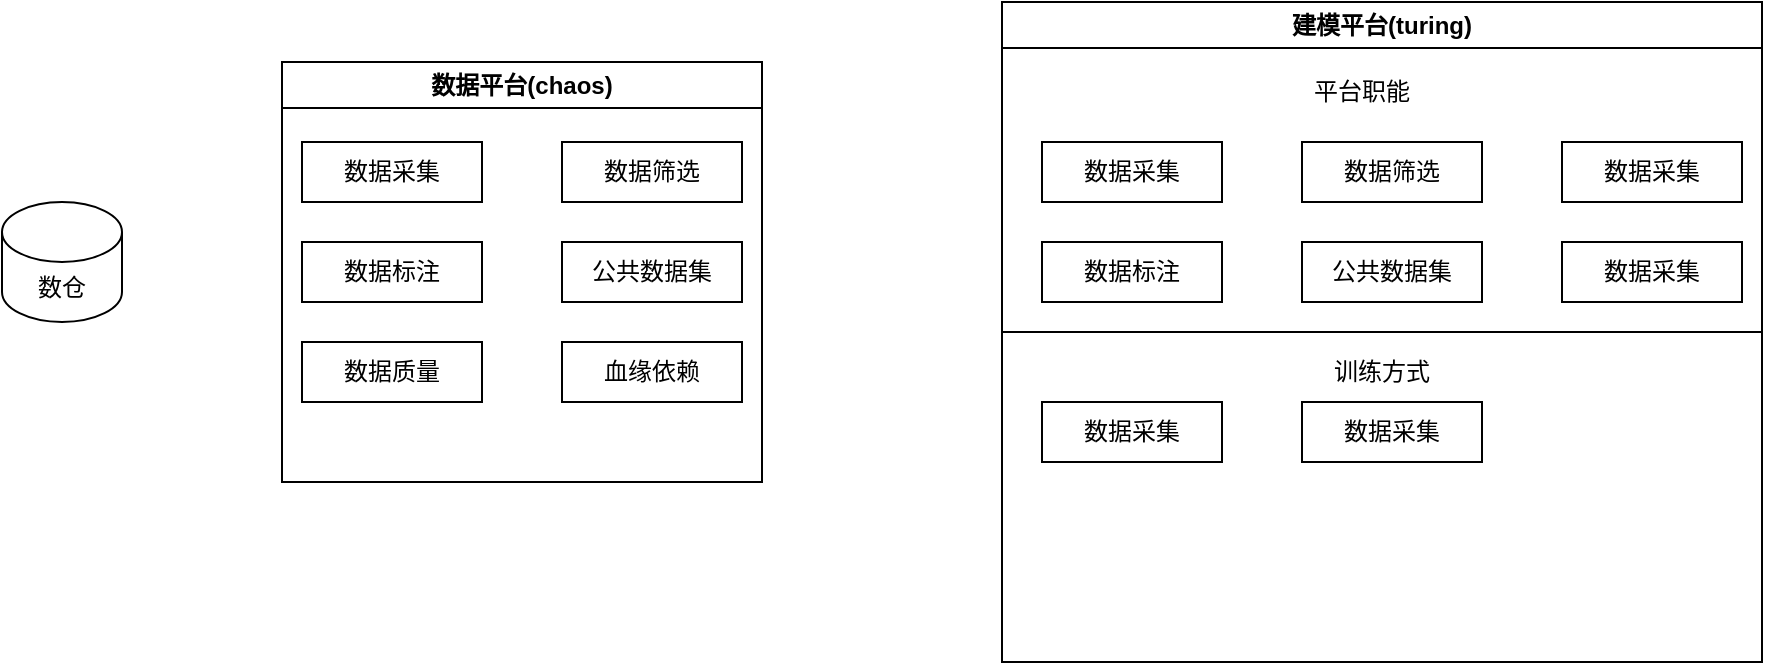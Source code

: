 <mxfile version="21.7.5" type="github">
  <diagram name="第 1 页" id="7q3kl9Qbe6miR8kftqc1">
    <mxGraphModel dx="954" dy="518" grid="1" gridSize="10" guides="1" tooltips="1" connect="1" arrows="1" fold="1" page="1" pageScale="1" pageWidth="827" pageHeight="1169" math="0" shadow="0">
      <root>
        <mxCell id="0" />
        <mxCell id="1" parent="0" />
        <mxCell id="ZuJ5k9Y-reImp3E-zo0F-1" value="数仓" style="shape=cylinder3;whiteSpace=wrap;html=1;boundedLbl=1;backgroundOutline=1;size=15;" vertex="1" parent="1">
          <mxGeometry x="20" y="150" width="60" height="60" as="geometry" />
        </mxCell>
        <mxCell id="ZuJ5k9Y-reImp3E-zo0F-2" value="数据平台(chaos)" style="swimlane;whiteSpace=wrap;html=1;" vertex="1" parent="1">
          <mxGeometry x="160" y="80" width="240" height="210" as="geometry" />
        </mxCell>
        <mxCell id="ZuJ5k9Y-reImp3E-zo0F-3" value="" style="rounded=0;whiteSpace=wrap;html=1;" vertex="1" parent="ZuJ5k9Y-reImp3E-zo0F-2">
          <mxGeometry x="10" y="30" width="130" as="geometry" />
        </mxCell>
        <mxCell id="ZuJ5k9Y-reImp3E-zo0F-4" value="数据采集" style="rounded=0;whiteSpace=wrap;html=1;" vertex="1" parent="ZuJ5k9Y-reImp3E-zo0F-2">
          <mxGeometry x="10" y="40" width="90" height="30" as="geometry" />
        </mxCell>
        <mxCell id="ZuJ5k9Y-reImp3E-zo0F-5" value="数据筛选" style="rounded=0;whiteSpace=wrap;html=1;" vertex="1" parent="ZuJ5k9Y-reImp3E-zo0F-2">
          <mxGeometry x="140" y="40" width="90" height="30" as="geometry" />
        </mxCell>
        <mxCell id="ZuJ5k9Y-reImp3E-zo0F-6" value="数据标注" style="rounded=0;whiteSpace=wrap;html=1;" vertex="1" parent="ZuJ5k9Y-reImp3E-zo0F-2">
          <mxGeometry x="10" y="90" width="90" height="30" as="geometry" />
        </mxCell>
        <mxCell id="ZuJ5k9Y-reImp3E-zo0F-7" value="公共数据集" style="rounded=0;whiteSpace=wrap;html=1;" vertex="1" parent="ZuJ5k9Y-reImp3E-zo0F-2">
          <mxGeometry x="140" y="90" width="90" height="30" as="geometry" />
        </mxCell>
        <mxCell id="ZuJ5k9Y-reImp3E-zo0F-8" value="数据质量" style="rounded=0;whiteSpace=wrap;html=1;" vertex="1" parent="ZuJ5k9Y-reImp3E-zo0F-2">
          <mxGeometry x="10" y="140" width="90" height="30" as="geometry" />
        </mxCell>
        <mxCell id="ZuJ5k9Y-reImp3E-zo0F-9" value="血缘依赖" style="rounded=0;whiteSpace=wrap;html=1;" vertex="1" parent="ZuJ5k9Y-reImp3E-zo0F-2">
          <mxGeometry x="140" y="140" width="90" height="30" as="geometry" />
        </mxCell>
        <mxCell id="ZuJ5k9Y-reImp3E-zo0F-10" value="建模平台(turing)" style="swimlane;whiteSpace=wrap;html=1;" vertex="1" parent="1">
          <mxGeometry x="520" y="50" width="380" height="330" as="geometry" />
        </mxCell>
        <mxCell id="ZuJ5k9Y-reImp3E-zo0F-11" value="" style="rounded=0;whiteSpace=wrap;html=1;" vertex="1" parent="ZuJ5k9Y-reImp3E-zo0F-10">
          <mxGeometry x="10" y="30" width="130" as="geometry" />
        </mxCell>
        <mxCell id="ZuJ5k9Y-reImp3E-zo0F-13" value="数据筛选" style="rounded=0;whiteSpace=wrap;html=1;" vertex="1" parent="ZuJ5k9Y-reImp3E-zo0F-10">
          <mxGeometry x="150" y="70" width="90" height="30" as="geometry" />
        </mxCell>
        <mxCell id="ZuJ5k9Y-reImp3E-zo0F-14" value="数据标注" style="rounded=0;whiteSpace=wrap;html=1;" vertex="1" parent="ZuJ5k9Y-reImp3E-zo0F-10">
          <mxGeometry x="20" y="120" width="90" height="30" as="geometry" />
        </mxCell>
        <mxCell id="ZuJ5k9Y-reImp3E-zo0F-15" value="公共数据集" style="rounded=0;whiteSpace=wrap;html=1;" vertex="1" parent="ZuJ5k9Y-reImp3E-zo0F-10">
          <mxGeometry x="150" y="120" width="90" height="30" as="geometry" />
        </mxCell>
        <mxCell id="ZuJ5k9Y-reImp3E-zo0F-19" value="数据采集" style="rounded=0;whiteSpace=wrap;html=1;" vertex="1" parent="ZuJ5k9Y-reImp3E-zo0F-10">
          <mxGeometry x="280" y="70" width="90" height="30" as="geometry" />
        </mxCell>
        <mxCell id="ZuJ5k9Y-reImp3E-zo0F-20" value="数据采集" style="rounded=0;whiteSpace=wrap;html=1;" vertex="1" parent="ZuJ5k9Y-reImp3E-zo0F-10">
          <mxGeometry x="280" y="120" width="90" height="30" as="geometry" />
        </mxCell>
        <mxCell id="ZuJ5k9Y-reImp3E-zo0F-21" value="数据采集" style="rounded=0;whiteSpace=wrap;html=1;" vertex="1" parent="ZuJ5k9Y-reImp3E-zo0F-10">
          <mxGeometry x="20" y="70" width="90" height="30" as="geometry" />
        </mxCell>
        <mxCell id="ZuJ5k9Y-reImp3E-zo0F-23" value="平台职能" style="text;html=1;strokeColor=none;fillColor=none;align=center;verticalAlign=middle;whiteSpace=wrap;rounded=0;" vertex="1" parent="ZuJ5k9Y-reImp3E-zo0F-10">
          <mxGeometry x="150" y="30" width="60" height="30" as="geometry" />
        </mxCell>
        <mxCell id="ZuJ5k9Y-reImp3E-zo0F-26" value="训练方式" style="text;html=1;strokeColor=none;fillColor=none;align=center;verticalAlign=middle;whiteSpace=wrap;rounded=0;" vertex="1" parent="ZuJ5k9Y-reImp3E-zo0F-10">
          <mxGeometry x="160" y="170" width="60" height="30" as="geometry" />
        </mxCell>
        <mxCell id="ZuJ5k9Y-reImp3E-zo0F-28" value="数据采集" style="rounded=0;whiteSpace=wrap;html=1;" vertex="1" parent="ZuJ5k9Y-reImp3E-zo0F-10">
          <mxGeometry x="20" y="200" width="90" height="30" as="geometry" />
        </mxCell>
        <mxCell id="ZuJ5k9Y-reImp3E-zo0F-40" value="数据采集" style="rounded=0;whiteSpace=wrap;html=1;" vertex="1" parent="ZuJ5k9Y-reImp3E-zo0F-10">
          <mxGeometry x="150" y="200" width="90" height="30" as="geometry" />
        </mxCell>
        <mxCell id="ZuJ5k9Y-reImp3E-zo0F-24" value="" style="endArrow=none;html=1;rounded=0;exitX=0;exitY=0.5;exitDx=0;exitDy=0;entryX=1;entryY=0.5;entryDx=0;entryDy=0;strokeWidth=1;" edge="1" parent="1" source="ZuJ5k9Y-reImp3E-zo0F-10" target="ZuJ5k9Y-reImp3E-zo0F-10">
          <mxGeometry width="50" height="50" relative="1" as="geometry">
            <mxPoint x="640" y="260" as="sourcePoint" />
            <mxPoint x="690" y="210" as="targetPoint" />
          </mxGeometry>
        </mxCell>
      </root>
    </mxGraphModel>
  </diagram>
</mxfile>

